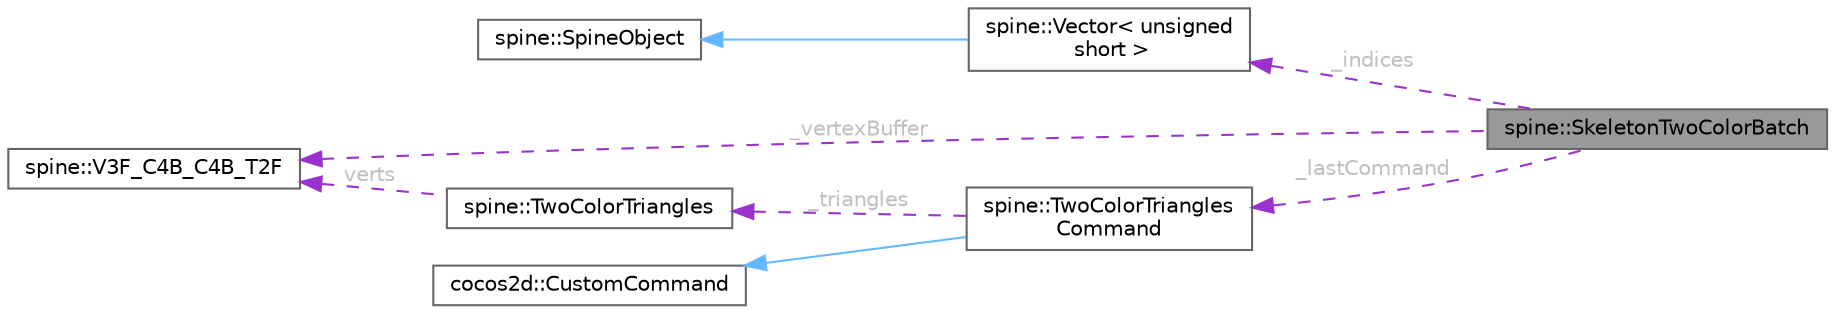 digraph "spine::SkeletonTwoColorBatch"
{
 // LATEX_PDF_SIZE
  bgcolor="transparent";
  edge [fontname=Helvetica,fontsize=10,labelfontname=Helvetica,labelfontsize=10];
  node [fontname=Helvetica,fontsize=10,shape=box,height=0.2,width=0.4];
  rankdir="LR";
  Node1 [id="Node000001",label="spine::SkeletonTwoColorBatch",height=0.2,width=0.4,color="gray40", fillcolor="grey60", style="filled", fontcolor="black",tooltip=" "];
  Node2 -> Node1 [id="edge1_Node000001_Node000002",dir="back",color="darkorchid3",style="dashed",tooltip=" ",label=" _indices",fontcolor="grey" ];
  Node2 [id="Node000002",label="spine::Vector\< unsigned\l short \>",height=0.2,width=0.4,color="gray40", fillcolor="white", style="filled",URL="$classspine_1_1_vector.html",tooltip=" "];
  Node3 -> Node2 [id="edge2_Node000002_Node000003",dir="back",color="steelblue1",style="solid",tooltip=" "];
  Node3 [id="Node000003",label="spine::SpineObject",height=0.2,width=0.4,color="gray40", fillcolor="white", style="filled",URL="$classspine_1_1_spine_object.html",tooltip=" "];
  Node4 -> Node1 [id="edge3_Node000001_Node000004",dir="back",color="darkorchid3",style="dashed",tooltip=" ",label=" _vertexBuffer",fontcolor="grey" ];
  Node4 [id="Node000004",label="spine::V3F_C4B_C4B_T2F",height=0.2,width=0.4,color="gray40", fillcolor="white", style="filled",URL="$structspine_1_1_v3_f___c4_b___c4_b___t2_f.html",tooltip=" "];
  Node5 -> Node1 [id="edge4_Node000001_Node000005",dir="back",color="darkorchid3",style="dashed",tooltip=" ",label=" _lastCommand",fontcolor="grey" ];
  Node5 [id="Node000005",label="spine::TwoColorTriangles\lCommand",height=0.2,width=0.4,color="gray40", fillcolor="white", style="filled",URL="$classspine_1_1_two_color_triangles_command.html",tooltip=" "];
  Node6 -> Node5 [id="edge5_Node000005_Node000006",dir="back",color="steelblue1",style="solid",tooltip=" "];
  Node6 [id="Node000006",label="cocos2d::CustomCommand",height=0.2,width=0.4,color="gray40", fillcolor="white", style="filled",tooltip=" "];
  Node7 -> Node5 [id="edge6_Node000005_Node000007",dir="back",color="darkorchid3",style="dashed",tooltip=" ",label=" _triangles",fontcolor="grey" ];
  Node7 [id="Node000007",label="spine::TwoColorTriangles",height=0.2,width=0.4,color="gray40", fillcolor="white", style="filled",URL="$structspine_1_1_two_color_triangles.html",tooltip=" "];
  Node4 -> Node7 [id="edge7_Node000007_Node000004",dir="back",color="darkorchid3",style="dashed",tooltip=" ",label=" verts",fontcolor="grey" ];
}

